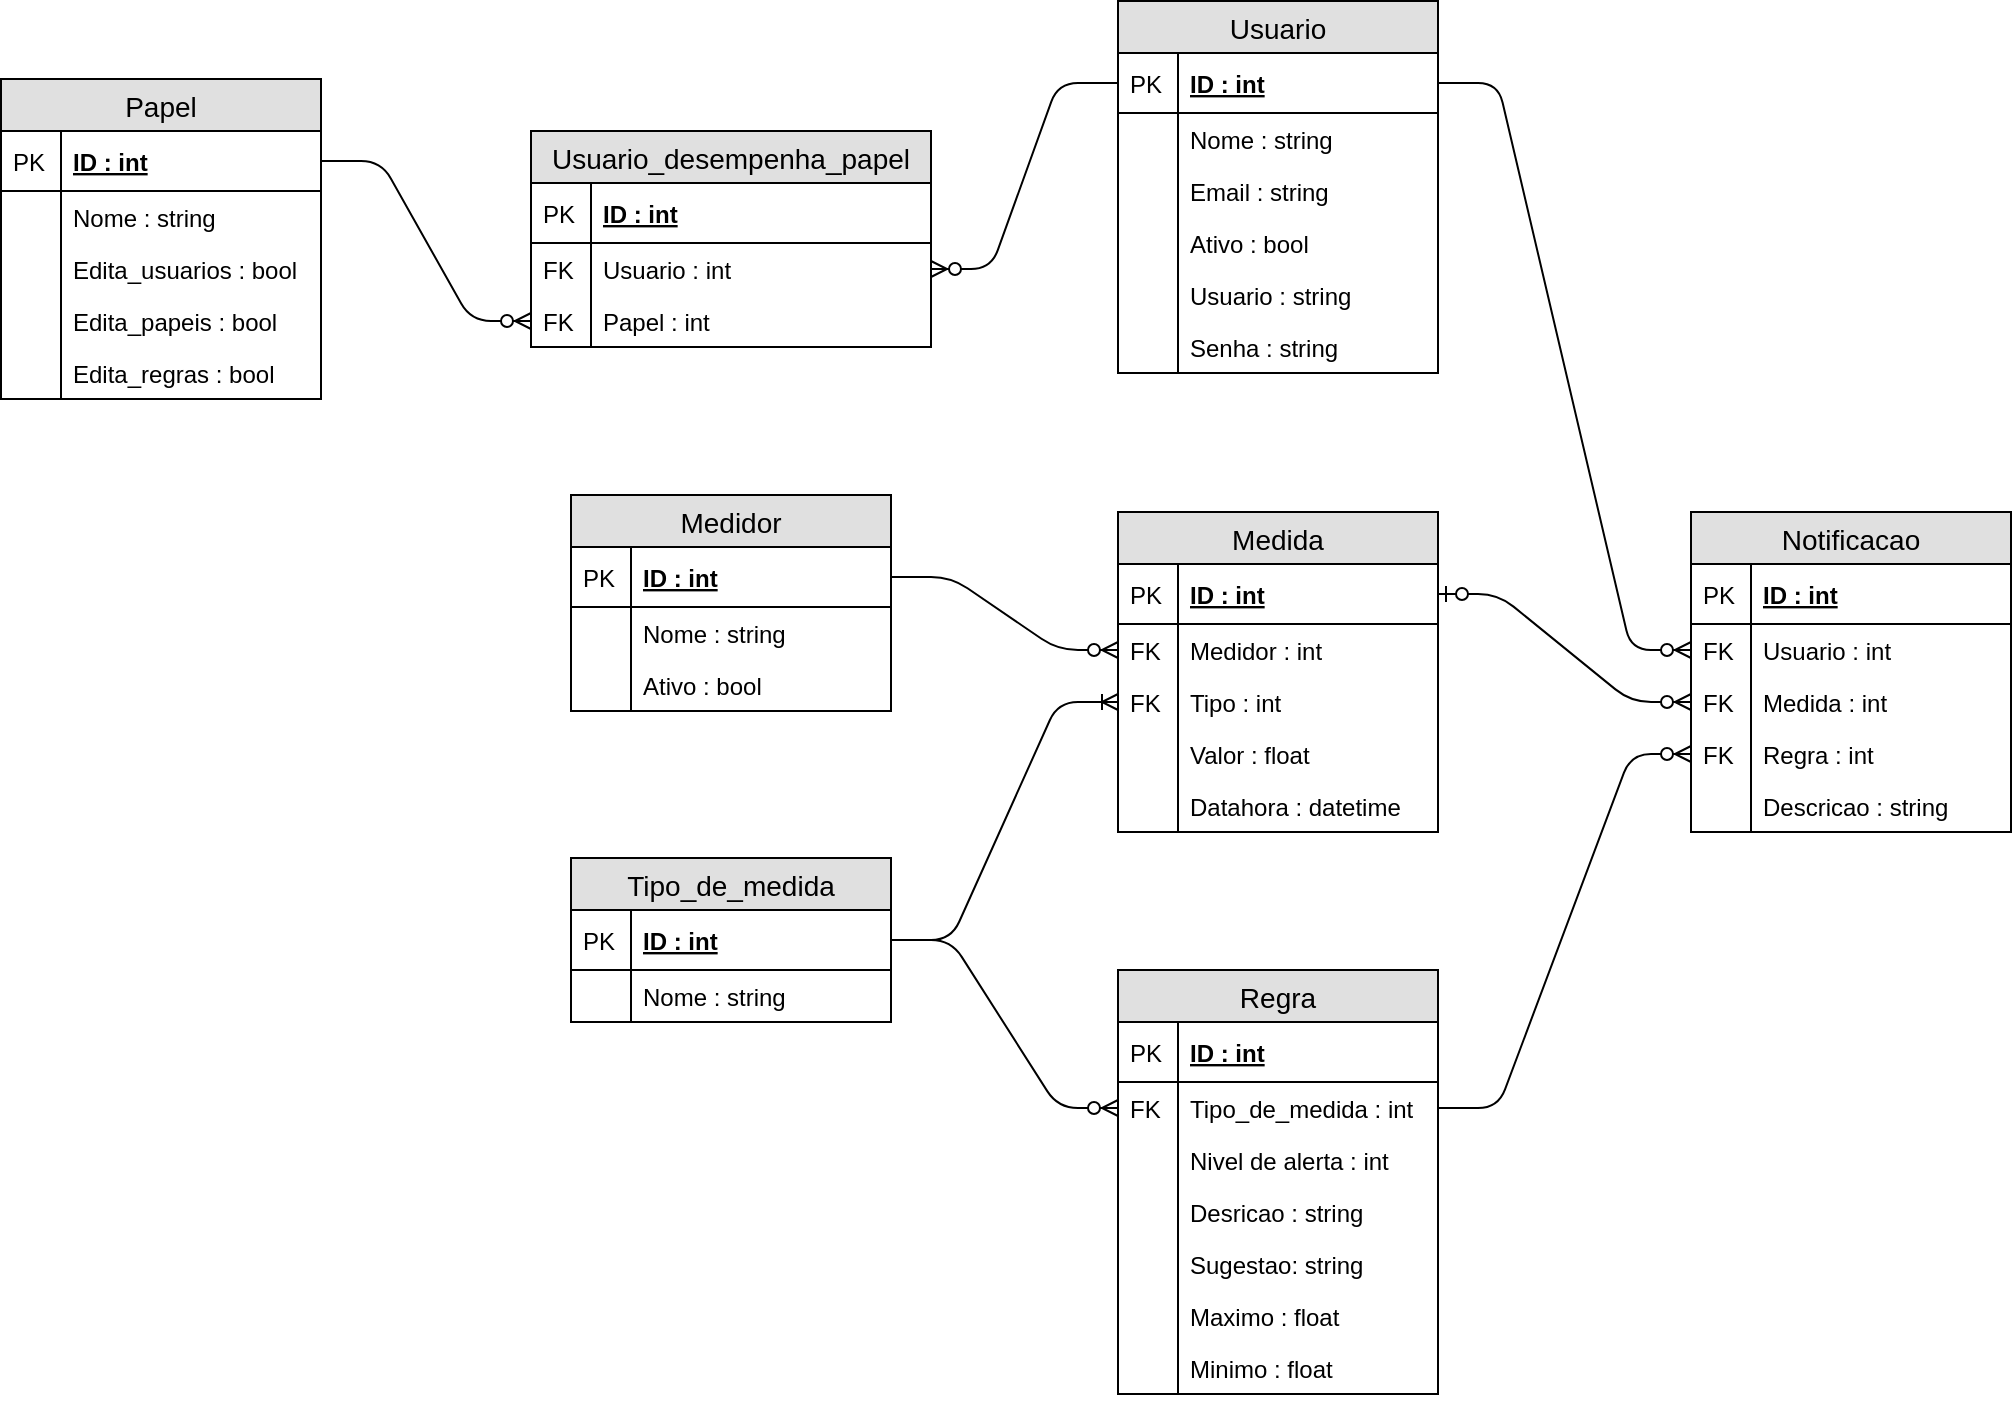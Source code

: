 <mxfile version="12.0.0" type="device" pages="1"><diagram id="R5HWI4KA7TlAZD9n3htq" name="Page-1"><mxGraphModel dx="1451" dy="595" grid="1" gridSize="10" guides="1" tooltips="1" connect="1" arrows="1" fold="1" page="1" pageScale="1" pageWidth="1169" pageHeight="827" math="0" shadow="0"><root><mxCell id="0"/><mxCell id="1" parent="0"/><mxCell id="_QGYTrdK6hALxJTFWJvs-78" value="" style="edgeStyle=entityRelationEdgeStyle;fontSize=12;html=1;endArrow=ERzeroToMany;endFill=1;" parent="1" source="_QGYTrdK6hALxJTFWJvs-45" target="_QGYTrdK6hALxJTFWJvs-71" edge="1"><mxGeometry width="100" height="100" relative="1" as="geometry"><mxPoint x="916" y="711" as="sourcePoint"/><mxPoint x="856" y="581" as="targetPoint"/></mxGeometry></mxCell><mxCell id="_QGYTrdK6hALxJTFWJvs-1" value="Medidor" style="swimlane;fontStyle=0;childLayout=stackLayout;horizontal=1;startSize=26;fillColor=#e0e0e0;horizontalStack=0;resizeParent=1;resizeParentMax=0;resizeLast=0;collapsible=1;marginBottom=0;swimlaneFillColor=#ffffff;align=center;fontSize=14;" parent="1" vertex="1"><mxGeometry x="366.5" y="305.5" width="160" height="108" as="geometry"/></mxCell><mxCell id="_QGYTrdK6hALxJTFWJvs-2" value="ID : int" style="shape=partialRectangle;top=0;left=0;right=0;bottom=1;align=left;verticalAlign=middle;fillColor=none;spacingLeft=34;spacingRight=4;overflow=hidden;rotatable=0;points=[[0,0.5],[1,0.5]];portConstraint=eastwest;dropTarget=0;fontStyle=5;fontSize=12;" parent="_QGYTrdK6hALxJTFWJvs-1" vertex="1"><mxGeometry y="26" width="160" height="30" as="geometry"/></mxCell><mxCell id="_QGYTrdK6hALxJTFWJvs-3" value="PK" style="shape=partialRectangle;top=0;left=0;bottom=0;fillColor=none;align=left;verticalAlign=middle;spacingLeft=4;spacingRight=4;overflow=hidden;rotatable=0;points=[];portConstraint=eastwest;part=1;fontSize=12;" parent="_QGYTrdK6hALxJTFWJvs-2" vertex="1" connectable="0"><mxGeometry width="30" height="30" as="geometry"/></mxCell><mxCell id="_QGYTrdK6hALxJTFWJvs-4" value="Nome : string" style="shape=partialRectangle;top=0;left=0;right=0;bottom=0;align=left;verticalAlign=top;fillColor=none;spacingLeft=34;spacingRight=4;overflow=hidden;rotatable=0;points=[[0,0.5],[1,0.5]];portConstraint=eastwest;dropTarget=0;fontSize=12;" parent="_QGYTrdK6hALxJTFWJvs-1" vertex="1"><mxGeometry y="56" width="160" height="26" as="geometry"/></mxCell><mxCell id="_QGYTrdK6hALxJTFWJvs-5" value="" style="shape=partialRectangle;top=0;left=0;bottom=0;fillColor=none;align=left;verticalAlign=top;spacingLeft=4;spacingRight=4;overflow=hidden;rotatable=0;points=[];portConstraint=eastwest;part=1;fontSize=12;" parent="_QGYTrdK6hALxJTFWJvs-4" vertex="1" connectable="0"><mxGeometry width="30" height="26" as="geometry"/></mxCell><mxCell id="_QGYTrdK6hALxJTFWJvs-6" value="Ativo : bool" style="shape=partialRectangle;top=0;left=0;right=0;bottom=0;align=left;verticalAlign=top;fillColor=none;spacingLeft=34;spacingRight=4;overflow=hidden;rotatable=0;points=[[0,0.5],[1,0.5]];portConstraint=eastwest;dropTarget=0;fontSize=12;" parent="_QGYTrdK6hALxJTFWJvs-1" vertex="1"><mxGeometry y="82" width="160" height="26" as="geometry"/></mxCell><mxCell id="_QGYTrdK6hALxJTFWJvs-7" value="" style="shape=partialRectangle;top=0;left=0;bottom=0;fillColor=none;align=left;verticalAlign=top;spacingLeft=4;spacingRight=4;overflow=hidden;rotatable=0;points=[];portConstraint=eastwest;part=1;fontSize=12;" parent="_QGYTrdK6hALxJTFWJvs-6" vertex="1" connectable="0"><mxGeometry width="30" height="26" as="geometry"/></mxCell><mxCell id="_QGYTrdK6hALxJTFWJvs-16" value="Tipo_de_medida" style="swimlane;fontStyle=0;childLayout=stackLayout;horizontal=1;startSize=26;fillColor=#e0e0e0;horizontalStack=0;resizeParent=1;resizeParentMax=0;resizeLast=0;collapsible=1;marginBottom=0;swimlaneFillColor=#ffffff;align=center;fontSize=14;" parent="1" vertex="1"><mxGeometry x="366.5" y="487" width="160" height="82" as="geometry"/></mxCell><mxCell id="_QGYTrdK6hALxJTFWJvs-17" value="ID : int" style="shape=partialRectangle;top=0;left=0;right=0;bottom=1;align=left;verticalAlign=middle;fillColor=none;spacingLeft=34;spacingRight=4;overflow=hidden;rotatable=0;points=[[0,0.5],[1,0.5]];portConstraint=eastwest;dropTarget=0;fontStyle=5;fontSize=12;" parent="_QGYTrdK6hALxJTFWJvs-16" vertex="1"><mxGeometry y="26" width="160" height="30" as="geometry"/></mxCell><mxCell id="_QGYTrdK6hALxJTFWJvs-18" value="PK" style="shape=partialRectangle;top=0;left=0;bottom=0;fillColor=none;align=left;verticalAlign=middle;spacingLeft=4;spacingRight=4;overflow=hidden;rotatable=0;points=[];portConstraint=eastwest;part=1;fontSize=12;" parent="_QGYTrdK6hALxJTFWJvs-17" vertex="1" connectable="0"><mxGeometry width="30" height="30" as="geometry"/></mxCell><mxCell id="_QGYTrdK6hALxJTFWJvs-19" value="Nome : string" style="shape=partialRectangle;top=0;left=0;right=0;bottom=0;align=left;verticalAlign=top;fillColor=none;spacingLeft=34;spacingRight=4;overflow=hidden;rotatable=0;points=[[0,0.5],[1,0.5]];portConstraint=eastwest;dropTarget=0;fontSize=12;" parent="_QGYTrdK6hALxJTFWJvs-16" vertex="1"><mxGeometry y="56" width="160" height="26" as="geometry"/></mxCell><mxCell id="_QGYTrdK6hALxJTFWJvs-20" value="" style="shape=partialRectangle;top=0;left=0;bottom=0;fillColor=none;align=left;verticalAlign=top;spacingLeft=4;spacingRight=4;overflow=hidden;rotatable=0;points=[];portConstraint=eastwest;part=1;fontSize=12;" parent="_QGYTrdK6hALxJTFWJvs-19" vertex="1" connectable="0"><mxGeometry width="30" height="26" as="geometry"/></mxCell><mxCell id="_QGYTrdK6hALxJTFWJvs-27" value="Medida" style="swimlane;fontStyle=0;childLayout=stackLayout;horizontal=1;startSize=26;fillColor=#e0e0e0;horizontalStack=0;resizeParent=1;resizeParentMax=0;resizeLast=0;collapsible=1;marginBottom=0;swimlaneFillColor=#ffffff;align=center;fontSize=14;" parent="1" vertex="1"><mxGeometry x="640" y="314" width="160" height="160" as="geometry"/></mxCell><mxCell id="_QGYTrdK6hALxJTFWJvs-28" value="ID : int" style="shape=partialRectangle;top=0;left=0;right=0;bottom=1;align=left;verticalAlign=middle;fillColor=none;spacingLeft=34;spacingRight=4;overflow=hidden;rotatable=0;points=[[0,0.5],[1,0.5]];portConstraint=eastwest;dropTarget=0;fontStyle=5;fontSize=12;" parent="_QGYTrdK6hALxJTFWJvs-27" vertex="1"><mxGeometry y="26" width="160" height="30" as="geometry"/></mxCell><mxCell id="_QGYTrdK6hALxJTFWJvs-29" value="PK" style="shape=partialRectangle;top=0;left=0;bottom=0;fillColor=none;align=left;verticalAlign=middle;spacingLeft=4;spacingRight=4;overflow=hidden;rotatable=0;points=[];portConstraint=eastwest;part=1;fontSize=12;" parent="_QGYTrdK6hALxJTFWJvs-28" vertex="1" connectable="0"><mxGeometry width="30" height="30" as="geometry"/></mxCell><mxCell id="_QGYTrdK6hALxJTFWJvs-30" value="Medidor : int" style="shape=partialRectangle;top=0;left=0;right=0;bottom=0;align=left;verticalAlign=top;fillColor=none;spacingLeft=34;spacingRight=4;overflow=hidden;rotatable=0;points=[[0,0.5],[1,0.5]];portConstraint=eastwest;dropTarget=0;fontSize=12;" parent="_QGYTrdK6hALxJTFWJvs-27" vertex="1"><mxGeometry y="56" width="160" height="26" as="geometry"/></mxCell><mxCell id="_QGYTrdK6hALxJTFWJvs-31" value="FK" style="shape=partialRectangle;top=0;left=0;bottom=0;fillColor=none;align=left;verticalAlign=top;spacingLeft=4;spacingRight=4;overflow=hidden;rotatable=0;points=[];portConstraint=eastwest;part=1;fontSize=12;" parent="_QGYTrdK6hALxJTFWJvs-30" vertex="1" connectable="0"><mxGeometry width="30" height="26" as="geometry"/></mxCell><mxCell id="_QGYTrdK6hALxJTFWJvs-32" value="Tipo : int" style="shape=partialRectangle;top=0;left=0;right=0;bottom=0;align=left;verticalAlign=top;fillColor=none;spacingLeft=34;spacingRight=4;overflow=hidden;rotatable=0;points=[[0,0.5],[1,0.5]];portConstraint=eastwest;dropTarget=0;fontSize=12;" parent="_QGYTrdK6hALxJTFWJvs-27" vertex="1"><mxGeometry y="82" width="160" height="26" as="geometry"/></mxCell><mxCell id="_QGYTrdK6hALxJTFWJvs-33" value="FK" style="shape=partialRectangle;top=0;left=0;bottom=0;fillColor=none;align=left;verticalAlign=top;spacingLeft=4;spacingRight=4;overflow=hidden;rotatable=0;points=[];portConstraint=eastwest;part=1;fontSize=12;" parent="_QGYTrdK6hALxJTFWJvs-32" vertex="1" connectable="0"><mxGeometry width="30" height="26" as="geometry"/></mxCell><mxCell id="_QGYTrdK6hALxJTFWJvs-34" value="Valor : float" style="shape=partialRectangle;top=0;left=0;right=0;bottom=0;align=left;verticalAlign=top;fillColor=none;spacingLeft=34;spacingRight=4;overflow=hidden;rotatable=0;points=[[0,0.5],[1,0.5]];portConstraint=eastwest;dropTarget=0;fontSize=12;" parent="_QGYTrdK6hALxJTFWJvs-27" vertex="1"><mxGeometry y="108" width="160" height="26" as="geometry"/></mxCell><mxCell id="_QGYTrdK6hALxJTFWJvs-35" value="" style="shape=partialRectangle;top=0;left=0;bottom=0;fillColor=none;align=left;verticalAlign=top;spacingLeft=4;spacingRight=4;overflow=hidden;rotatable=0;points=[];portConstraint=eastwest;part=1;fontSize=12;" parent="_QGYTrdK6hALxJTFWJvs-34" vertex="1" connectable="0"><mxGeometry width="30" height="26" as="geometry"/></mxCell><mxCell id="_QGYTrdK6hALxJTFWJvs-42" value="Datahora : datetime" style="shape=partialRectangle;top=0;left=0;right=0;bottom=0;align=left;verticalAlign=top;fillColor=none;spacingLeft=34;spacingRight=4;overflow=hidden;rotatable=0;points=[[0,0.5],[1,0.5]];portConstraint=eastwest;dropTarget=0;fontSize=12;" parent="_QGYTrdK6hALxJTFWJvs-27" vertex="1"><mxGeometry y="134" width="160" height="26" as="geometry"/></mxCell><mxCell id="_QGYTrdK6hALxJTFWJvs-43" value="" style="shape=partialRectangle;top=0;left=0;bottom=0;fillColor=none;align=left;verticalAlign=top;spacingLeft=4;spacingRight=4;overflow=hidden;rotatable=0;points=[];portConstraint=eastwest;part=1;fontSize=12;" parent="_QGYTrdK6hALxJTFWJvs-42" vertex="1" connectable="0"><mxGeometry width="30" height="26" as="geometry"/></mxCell><mxCell id="_QGYTrdK6hALxJTFWJvs-38" value="" style="edgeStyle=entityRelationEdgeStyle;fontSize=12;html=1;endArrow=ERzeroToMany;endFill=1;exitX=1;exitY=0.5;exitDx=0;exitDy=0;entryX=0;entryY=0.5;entryDx=0;entryDy=0;" parent="1" source="_QGYTrdK6hALxJTFWJvs-2" target="_QGYTrdK6hALxJTFWJvs-30" edge="1"><mxGeometry width="100" height="100" relative="1" as="geometry"><mxPoint x="366.5" y="633" as="sourcePoint"/><mxPoint x="466.5" y="533" as="targetPoint"/></mxGeometry></mxCell><mxCell id="_QGYTrdK6hALxJTFWJvs-39" value="" style="edgeStyle=entityRelationEdgeStyle;fontSize=12;html=1;endArrow=ERoneToMany;entryX=0;entryY=0.5;entryDx=0;entryDy=0;exitX=1;exitY=0.5;exitDx=0;exitDy=0;" parent="1" source="_QGYTrdK6hALxJTFWJvs-17" target="_QGYTrdK6hALxJTFWJvs-32" edge="1"><mxGeometry width="100" height="100" relative="1" as="geometry"><mxPoint x="366.5" y="653" as="sourcePoint"/><mxPoint x="466.5" y="553" as="targetPoint"/></mxGeometry></mxCell><mxCell id="_QGYTrdK6hALxJTFWJvs-44" value="Usuario" style="swimlane;fontStyle=0;childLayout=stackLayout;horizontal=1;startSize=26;fillColor=#e0e0e0;horizontalStack=0;resizeParent=1;resizeParentMax=0;resizeLast=0;collapsible=1;marginBottom=0;swimlaneFillColor=#ffffff;align=center;fontSize=14;" parent="1" vertex="1"><mxGeometry x="640" y="58.5" width="160" height="186" as="geometry"/></mxCell><mxCell id="_QGYTrdK6hALxJTFWJvs-45" value="ID : int" style="shape=partialRectangle;top=0;left=0;right=0;bottom=1;align=left;verticalAlign=middle;fillColor=none;spacingLeft=34;spacingRight=4;overflow=hidden;rotatable=0;points=[[0,0.5],[1,0.5]];portConstraint=eastwest;dropTarget=0;fontStyle=5;fontSize=12;" parent="_QGYTrdK6hALxJTFWJvs-44" vertex="1"><mxGeometry y="26" width="160" height="30" as="geometry"/></mxCell><mxCell id="_QGYTrdK6hALxJTFWJvs-46" value="PK" style="shape=partialRectangle;top=0;left=0;bottom=0;fillColor=none;align=left;verticalAlign=middle;spacingLeft=4;spacingRight=4;overflow=hidden;rotatable=0;points=[];portConstraint=eastwest;part=1;fontSize=12;" parent="_QGYTrdK6hALxJTFWJvs-45" vertex="1" connectable="0"><mxGeometry width="30" height="30" as="geometry"/></mxCell><mxCell id="_QGYTrdK6hALxJTFWJvs-47" value="Nome : string" style="shape=partialRectangle;top=0;left=0;right=0;bottom=0;align=left;verticalAlign=top;fillColor=none;spacingLeft=34;spacingRight=4;overflow=hidden;rotatable=0;points=[[0,0.5],[1,0.5]];portConstraint=eastwest;dropTarget=0;fontSize=12;" parent="_QGYTrdK6hALxJTFWJvs-44" vertex="1"><mxGeometry y="56" width="160" height="26" as="geometry"/></mxCell><mxCell id="_QGYTrdK6hALxJTFWJvs-48" value="" style="shape=partialRectangle;top=0;left=0;bottom=0;fillColor=none;align=left;verticalAlign=top;spacingLeft=4;spacingRight=4;overflow=hidden;rotatable=0;points=[];portConstraint=eastwest;part=1;fontSize=12;" parent="_QGYTrdK6hALxJTFWJvs-47" vertex="1" connectable="0"><mxGeometry width="30" height="26" as="geometry"/></mxCell><mxCell id="_QGYTrdK6hALxJTFWJvs-49" value="Email : string" style="shape=partialRectangle;top=0;left=0;right=0;bottom=0;align=left;verticalAlign=top;fillColor=none;spacingLeft=34;spacingRight=4;overflow=hidden;rotatable=0;points=[[0,0.5],[1,0.5]];portConstraint=eastwest;dropTarget=0;fontSize=12;" parent="_QGYTrdK6hALxJTFWJvs-44" vertex="1"><mxGeometry y="82" width="160" height="26" as="geometry"/></mxCell><mxCell id="_QGYTrdK6hALxJTFWJvs-50" value="" style="shape=partialRectangle;top=0;left=0;bottom=0;fillColor=none;align=left;verticalAlign=top;spacingLeft=4;spacingRight=4;overflow=hidden;rotatable=0;points=[];portConstraint=eastwest;part=1;fontSize=12;" parent="_QGYTrdK6hALxJTFWJvs-49" vertex="1" connectable="0"><mxGeometry width="30" height="26" as="geometry"/></mxCell><mxCell id="_QGYTrdK6hALxJTFWJvs-51" value="Ativo : bool" style="shape=partialRectangle;top=0;left=0;right=0;bottom=0;align=left;verticalAlign=top;fillColor=none;spacingLeft=34;spacingRight=4;overflow=hidden;rotatable=0;points=[[0,0.5],[1,0.5]];portConstraint=eastwest;dropTarget=0;fontSize=12;" parent="_QGYTrdK6hALxJTFWJvs-44" vertex="1"><mxGeometry y="108" width="160" height="26" as="geometry"/></mxCell><mxCell id="_QGYTrdK6hALxJTFWJvs-52" value="" style="shape=partialRectangle;top=0;left=0;bottom=0;fillColor=none;align=left;verticalAlign=top;spacingLeft=4;spacingRight=4;overflow=hidden;rotatable=0;points=[];portConstraint=eastwest;part=1;fontSize=12;" parent="_QGYTrdK6hALxJTFWJvs-51" vertex="1" connectable="0"><mxGeometry width="30" height="26" as="geometry"/></mxCell><mxCell id="anYqdOraY1a7QX0GeDc4-3" value="Usuario : string" style="shape=partialRectangle;top=0;left=0;right=0;bottom=0;align=left;verticalAlign=top;fillColor=none;spacingLeft=34;spacingRight=4;overflow=hidden;rotatable=0;points=[[0,0.5],[1,0.5]];portConstraint=eastwest;dropTarget=0;fontSize=12;" vertex="1" parent="_QGYTrdK6hALxJTFWJvs-44"><mxGeometry y="134" width="160" height="26" as="geometry"/></mxCell><mxCell id="anYqdOraY1a7QX0GeDc4-4" value="" style="shape=partialRectangle;top=0;left=0;bottom=0;fillColor=none;align=left;verticalAlign=top;spacingLeft=4;spacingRight=4;overflow=hidden;rotatable=0;points=[];portConstraint=eastwest;part=1;fontSize=12;" vertex="1" connectable="0" parent="anYqdOraY1a7QX0GeDc4-3"><mxGeometry width="30" height="26" as="geometry"/></mxCell><mxCell id="anYqdOraY1a7QX0GeDc4-1" value="Senha : string" style="shape=partialRectangle;top=0;left=0;right=0;bottom=0;align=left;verticalAlign=top;fillColor=none;spacingLeft=34;spacingRight=4;overflow=hidden;rotatable=0;points=[[0,0.5],[1,0.5]];portConstraint=eastwest;dropTarget=0;fontSize=12;" vertex="1" parent="_QGYTrdK6hALxJTFWJvs-44"><mxGeometry y="160" width="160" height="26" as="geometry"/></mxCell><mxCell id="anYqdOraY1a7QX0GeDc4-2" value="" style="shape=partialRectangle;top=0;left=0;bottom=0;fillColor=none;align=left;verticalAlign=top;spacingLeft=4;spacingRight=4;overflow=hidden;rotatable=0;points=[];portConstraint=eastwest;part=1;fontSize=12;" vertex="1" connectable="0" parent="anYqdOraY1a7QX0GeDc4-1"><mxGeometry width="30" height="26" as="geometry"/></mxCell><mxCell id="_QGYTrdK6hALxJTFWJvs-55" value="Papel" style="swimlane;fontStyle=0;childLayout=stackLayout;horizontal=1;startSize=26;fillColor=#e0e0e0;horizontalStack=0;resizeParent=1;resizeParentMax=0;resizeLast=0;collapsible=1;marginBottom=0;swimlaneFillColor=#ffffff;align=center;fontSize=14;" parent="1" vertex="1"><mxGeometry x="81.5" y="97.5" width="160" height="160" as="geometry"/></mxCell><mxCell id="_QGYTrdK6hALxJTFWJvs-56" value="ID : int" style="shape=partialRectangle;top=0;left=0;right=0;bottom=1;align=left;verticalAlign=middle;fillColor=none;spacingLeft=34;spacingRight=4;overflow=hidden;rotatable=0;points=[[0,0.5],[1,0.5]];portConstraint=eastwest;dropTarget=0;fontStyle=5;fontSize=12;" parent="_QGYTrdK6hALxJTFWJvs-55" vertex="1"><mxGeometry y="26" width="160" height="30" as="geometry"/></mxCell><mxCell id="_QGYTrdK6hALxJTFWJvs-57" value="PK" style="shape=partialRectangle;top=0;left=0;bottom=0;fillColor=none;align=left;verticalAlign=middle;spacingLeft=4;spacingRight=4;overflow=hidden;rotatable=0;points=[];portConstraint=eastwest;part=1;fontSize=12;" parent="_QGYTrdK6hALxJTFWJvs-56" vertex="1" connectable="0"><mxGeometry width="30" height="30" as="geometry"/></mxCell><mxCell id="_QGYTrdK6hALxJTFWJvs-58" value="Nome : string" style="shape=partialRectangle;top=0;left=0;right=0;bottom=0;align=left;verticalAlign=top;fillColor=none;spacingLeft=34;spacingRight=4;overflow=hidden;rotatable=0;points=[[0,0.5],[1,0.5]];portConstraint=eastwest;dropTarget=0;fontSize=12;" parent="_QGYTrdK6hALxJTFWJvs-55" vertex="1"><mxGeometry y="56" width="160" height="26" as="geometry"/></mxCell><mxCell id="_QGYTrdK6hALxJTFWJvs-59" value="" style="shape=partialRectangle;top=0;left=0;bottom=0;fillColor=none;align=left;verticalAlign=top;spacingLeft=4;spacingRight=4;overflow=hidden;rotatable=0;points=[];portConstraint=eastwest;part=1;fontSize=12;" parent="_QGYTrdK6hALxJTFWJvs-58" vertex="1" connectable="0"><mxGeometry width="30" height="26" as="geometry"/></mxCell><mxCell id="_QGYTrdK6hALxJTFWJvs-101" value="Edita_usuarios : bool" style="shape=partialRectangle;top=0;left=0;right=0;bottom=0;align=left;verticalAlign=top;fillColor=none;spacingLeft=34;spacingRight=4;overflow=hidden;rotatable=0;points=[[0,0.5],[1,0.5]];portConstraint=eastwest;dropTarget=0;fontSize=12;" parent="_QGYTrdK6hALxJTFWJvs-55" vertex="1"><mxGeometry y="82" width="160" height="26" as="geometry"/></mxCell><mxCell id="_QGYTrdK6hALxJTFWJvs-102" value="" style="shape=partialRectangle;top=0;left=0;bottom=0;fillColor=none;align=left;verticalAlign=top;spacingLeft=4;spacingRight=4;overflow=hidden;rotatable=0;points=[];portConstraint=eastwest;part=1;fontSize=12;" parent="_QGYTrdK6hALxJTFWJvs-101" vertex="1" connectable="0"><mxGeometry width="30" height="26" as="geometry"/></mxCell><mxCell id="_QGYTrdK6hALxJTFWJvs-105" value="Edita_papeis : bool" style="shape=partialRectangle;top=0;left=0;right=0;bottom=0;align=left;verticalAlign=top;fillColor=none;spacingLeft=34;spacingRight=4;overflow=hidden;rotatable=0;points=[[0,0.5],[1,0.5]];portConstraint=eastwest;dropTarget=0;fontSize=12;" parent="_QGYTrdK6hALxJTFWJvs-55" vertex="1"><mxGeometry y="108" width="160" height="26" as="geometry"/></mxCell><mxCell id="_QGYTrdK6hALxJTFWJvs-106" value="" style="shape=partialRectangle;top=0;left=0;bottom=0;fillColor=none;align=left;verticalAlign=top;spacingLeft=4;spacingRight=4;overflow=hidden;rotatable=0;points=[];portConstraint=eastwest;part=1;fontSize=12;" parent="_QGYTrdK6hALxJTFWJvs-105" vertex="1" connectable="0"><mxGeometry width="30" height="26" as="geometry"/></mxCell><mxCell id="_QGYTrdK6hALxJTFWJvs-107" value="Edita_regras : bool" style="shape=partialRectangle;top=0;left=0;right=0;bottom=0;align=left;verticalAlign=top;fillColor=none;spacingLeft=34;spacingRight=4;overflow=hidden;rotatable=0;points=[[0,0.5],[1,0.5]];portConstraint=eastwest;dropTarget=0;fontSize=12;" parent="_QGYTrdK6hALxJTFWJvs-55" vertex="1"><mxGeometry y="134" width="160" height="26" as="geometry"/></mxCell><mxCell id="_QGYTrdK6hALxJTFWJvs-108" value="" style="shape=partialRectangle;top=0;left=0;bottom=0;fillColor=none;align=left;verticalAlign=top;spacingLeft=4;spacingRight=4;overflow=hidden;rotatable=0;points=[];portConstraint=eastwest;part=1;fontSize=12;" parent="_QGYTrdK6hALxJTFWJvs-107" vertex="1" connectable="0"><mxGeometry width="30" height="26" as="geometry"/></mxCell><mxCell id="_QGYTrdK6hALxJTFWJvs-66" value="Usuario_desempenha_papel" style="swimlane;fontStyle=0;childLayout=stackLayout;horizontal=1;startSize=26;fillColor=#e0e0e0;horizontalStack=0;resizeParent=1;resizeParentMax=0;resizeLast=0;collapsible=1;marginBottom=0;swimlaneFillColor=#ffffff;align=center;fontSize=14;" parent="1" vertex="1"><mxGeometry x="346.5" y="123.5" width="200" height="108" as="geometry"/></mxCell><mxCell id="_QGYTrdK6hALxJTFWJvs-67" value="ID : int" style="shape=partialRectangle;top=0;left=0;right=0;bottom=1;align=left;verticalAlign=middle;fillColor=none;spacingLeft=34;spacingRight=4;overflow=hidden;rotatable=0;points=[[0,0.5],[1,0.5]];portConstraint=eastwest;dropTarget=0;fontStyle=5;fontSize=12;" parent="_QGYTrdK6hALxJTFWJvs-66" vertex="1"><mxGeometry y="26" width="200" height="30" as="geometry"/></mxCell><mxCell id="_QGYTrdK6hALxJTFWJvs-68" value="PK" style="shape=partialRectangle;top=0;left=0;bottom=0;fillColor=none;align=left;verticalAlign=middle;spacingLeft=4;spacingRight=4;overflow=hidden;rotatable=0;points=[];portConstraint=eastwest;part=1;fontSize=12;" parent="_QGYTrdK6hALxJTFWJvs-67" vertex="1" connectable="0"><mxGeometry width="30" height="30" as="geometry"/></mxCell><mxCell id="_QGYTrdK6hALxJTFWJvs-71" value="Usuario : int" style="shape=partialRectangle;top=0;left=0;right=0;bottom=0;align=left;verticalAlign=top;fillColor=none;spacingLeft=34;spacingRight=4;overflow=hidden;rotatable=0;points=[[0,0.5],[1,0.5]];portConstraint=eastwest;dropTarget=0;fontSize=12;" parent="_QGYTrdK6hALxJTFWJvs-66" vertex="1"><mxGeometry y="56" width="200" height="26" as="geometry"/></mxCell><mxCell id="_QGYTrdK6hALxJTFWJvs-72" value="FK" style="shape=partialRectangle;top=0;left=0;bottom=0;fillColor=none;align=left;verticalAlign=top;spacingLeft=4;spacingRight=4;overflow=hidden;rotatable=0;points=[];portConstraint=eastwest;part=1;fontSize=12;" parent="_QGYTrdK6hALxJTFWJvs-71" vertex="1" connectable="0"><mxGeometry width="30" height="26" as="geometry"/></mxCell><mxCell id="_QGYTrdK6hALxJTFWJvs-69" value="Papel : int" style="shape=partialRectangle;top=0;left=0;right=0;bottom=0;align=left;verticalAlign=top;fillColor=none;spacingLeft=34;spacingRight=4;overflow=hidden;rotatable=0;points=[[0,0.5],[1,0.5]];portConstraint=eastwest;dropTarget=0;fontSize=12;" parent="_QGYTrdK6hALxJTFWJvs-66" vertex="1"><mxGeometry y="82" width="200" height="26" as="geometry"/></mxCell><mxCell id="_QGYTrdK6hALxJTFWJvs-70" value="FK" style="shape=partialRectangle;top=0;left=0;bottom=0;fillColor=none;align=left;verticalAlign=top;spacingLeft=4;spacingRight=4;overflow=hidden;rotatable=0;points=[];portConstraint=eastwest;part=1;fontSize=12;" parent="_QGYTrdK6hALxJTFWJvs-69" vertex="1" connectable="0"><mxGeometry width="30" height="26" as="geometry"/></mxCell><mxCell id="_QGYTrdK6hALxJTFWJvs-80" value="" style="edgeStyle=entityRelationEdgeStyle;fontSize=12;html=1;endArrow=ERzeroToMany;endFill=1;" parent="1" source="_QGYTrdK6hALxJTFWJvs-56" target="_QGYTrdK6hALxJTFWJvs-69" edge="1"><mxGeometry width="100" height="100" relative="1" as="geometry"><mxPoint x="256" y="771" as="sourcePoint"/><mxPoint x="356" y="671" as="targetPoint"/></mxGeometry></mxCell><mxCell id="_QGYTrdK6hALxJTFWJvs-87" value="Notificacao" style="swimlane;fontStyle=0;childLayout=stackLayout;horizontal=1;startSize=26;fillColor=#e0e0e0;horizontalStack=0;resizeParent=1;resizeParentMax=0;resizeLast=0;collapsible=1;marginBottom=0;swimlaneFillColor=#ffffff;align=center;fontSize=14;" parent="1" vertex="1"><mxGeometry x="926.5" y="314" width="160" height="160" as="geometry"/></mxCell><mxCell id="_QGYTrdK6hALxJTFWJvs-88" value="ID : int" style="shape=partialRectangle;top=0;left=0;right=0;bottom=1;align=left;verticalAlign=middle;fillColor=none;spacingLeft=34;spacingRight=4;overflow=hidden;rotatable=0;points=[[0,0.5],[1,0.5]];portConstraint=eastwest;dropTarget=0;fontStyle=5;fontSize=12;" parent="_QGYTrdK6hALxJTFWJvs-87" vertex="1"><mxGeometry y="26" width="160" height="30" as="geometry"/></mxCell><mxCell id="_QGYTrdK6hALxJTFWJvs-89" value="PK" style="shape=partialRectangle;top=0;left=0;bottom=0;fillColor=none;align=left;verticalAlign=middle;spacingLeft=4;spacingRight=4;overflow=hidden;rotatable=0;points=[];portConstraint=eastwest;part=1;fontSize=12;" parent="_QGYTrdK6hALxJTFWJvs-88" vertex="1" connectable="0"><mxGeometry width="30" height="30" as="geometry"/></mxCell><mxCell id="_QGYTrdK6hALxJTFWJvs-90" value="Usuario : int" style="shape=partialRectangle;top=0;left=0;right=0;bottom=0;align=left;verticalAlign=top;fillColor=none;spacingLeft=34;spacingRight=4;overflow=hidden;rotatable=0;points=[[0,0.5],[1,0.5]];portConstraint=eastwest;dropTarget=0;fontSize=12;" parent="_QGYTrdK6hALxJTFWJvs-87" vertex="1"><mxGeometry y="56" width="160" height="26" as="geometry"/></mxCell><mxCell id="_QGYTrdK6hALxJTFWJvs-91" value="FK" style="shape=partialRectangle;top=0;left=0;bottom=0;fillColor=none;align=left;verticalAlign=top;spacingLeft=4;spacingRight=4;overflow=hidden;rotatable=0;points=[];portConstraint=eastwest;part=1;fontSize=12;" parent="_QGYTrdK6hALxJTFWJvs-90" vertex="1" connectable="0"><mxGeometry width="30" height="26" as="geometry"/></mxCell><mxCell id="_QGYTrdK6hALxJTFWJvs-92" value="Medida : int" style="shape=partialRectangle;top=0;left=0;right=0;bottom=0;align=left;verticalAlign=top;fillColor=none;spacingLeft=34;spacingRight=4;overflow=hidden;rotatable=0;points=[[0,0.5],[1,0.5]];portConstraint=eastwest;dropTarget=0;fontSize=12;" parent="_QGYTrdK6hALxJTFWJvs-87" vertex="1"><mxGeometry y="82" width="160" height="26" as="geometry"/></mxCell><mxCell id="_QGYTrdK6hALxJTFWJvs-93" value="FK" style="shape=partialRectangle;top=0;left=0;bottom=0;fillColor=none;align=left;verticalAlign=top;spacingLeft=4;spacingRight=4;overflow=hidden;rotatable=0;points=[];portConstraint=eastwest;part=1;fontSize=12;" parent="_QGYTrdK6hALxJTFWJvs-92" vertex="1" connectable="0"><mxGeometry width="30" height="26" as="geometry"/></mxCell><mxCell id="_QGYTrdK6hALxJTFWJvs-94" value="Regra : int" style="shape=partialRectangle;top=0;left=0;right=0;bottom=0;align=left;verticalAlign=top;fillColor=none;spacingLeft=34;spacingRight=4;overflow=hidden;rotatable=0;points=[[0,0.5],[1,0.5]];portConstraint=eastwest;dropTarget=0;fontSize=12;" parent="_QGYTrdK6hALxJTFWJvs-87" vertex="1"><mxGeometry y="108" width="160" height="26" as="geometry"/></mxCell><mxCell id="_QGYTrdK6hALxJTFWJvs-95" value="FK" style="shape=partialRectangle;top=0;left=0;bottom=0;fillColor=none;align=left;verticalAlign=top;spacingLeft=4;spacingRight=4;overflow=hidden;rotatable=0;points=[];portConstraint=eastwest;part=1;fontSize=12;" parent="_QGYTrdK6hALxJTFWJvs-94" vertex="1" connectable="0"><mxGeometry width="30" height="26" as="geometry"/></mxCell><mxCell id="_QGYTrdK6hALxJTFWJvs-120" value="Descricao : string" style="shape=partialRectangle;top=0;left=0;right=0;bottom=0;align=left;verticalAlign=top;fillColor=none;spacingLeft=34;spacingRight=4;overflow=hidden;rotatable=0;points=[[0,0.5],[1,0.5]];portConstraint=eastwest;dropTarget=0;fontSize=12;" parent="_QGYTrdK6hALxJTFWJvs-87" vertex="1"><mxGeometry y="134" width="160" height="26" as="geometry"/></mxCell><mxCell id="_QGYTrdK6hALxJTFWJvs-121" value="" style="shape=partialRectangle;top=0;left=0;bottom=0;fillColor=none;align=left;verticalAlign=top;spacingLeft=4;spacingRight=4;overflow=hidden;rotatable=0;points=[];portConstraint=eastwest;part=1;fontSize=12;" parent="_QGYTrdK6hALxJTFWJvs-120" vertex="1" connectable="0"><mxGeometry width="30" height="26" as="geometry"/></mxCell><mxCell id="_QGYTrdK6hALxJTFWJvs-98" value="" style="edgeStyle=entityRelationEdgeStyle;fontSize=12;html=1;endArrow=ERzeroToMany;endFill=1;" parent="1" source="_QGYTrdK6hALxJTFWJvs-45" target="_QGYTrdK6hALxJTFWJvs-90" edge="1"><mxGeometry width="100" height="100" relative="1" as="geometry"><mxPoint x="226.5" y="744.5" as="sourcePoint"/><mxPoint x="326.5" y="644.5" as="targetPoint"/></mxGeometry></mxCell><mxCell id="_QGYTrdK6hALxJTFWJvs-100" value="" style="edgeStyle=entityRelationEdgeStyle;fontSize=12;html=1;endArrow=ERzeroToMany;startArrow=ERzeroToOne;" parent="1" source="_QGYTrdK6hALxJTFWJvs-28" target="_QGYTrdK6hALxJTFWJvs-92" edge="1"><mxGeometry width="100" height="100" relative="1" as="geometry"><mxPoint x="76.5" y="744.5" as="sourcePoint"/><mxPoint x="176.5" y="644.5" as="targetPoint"/></mxGeometry></mxCell><mxCell id="_QGYTrdK6hALxJTFWJvs-123" value="Regra" style="swimlane;fontStyle=0;childLayout=stackLayout;horizontal=1;startSize=26;fillColor=#e0e0e0;horizontalStack=0;resizeParent=1;resizeParentMax=0;resizeLast=0;collapsible=1;marginBottom=0;swimlaneFillColor=#ffffff;align=center;fontSize=14;" parent="1" vertex="1"><mxGeometry x="640" y="543" width="160" height="212" as="geometry"/></mxCell><mxCell id="_QGYTrdK6hALxJTFWJvs-124" value="ID : int" style="shape=partialRectangle;top=0;left=0;right=0;bottom=1;align=left;verticalAlign=middle;fillColor=none;spacingLeft=34;spacingRight=4;overflow=hidden;rotatable=0;points=[[0,0.5],[1,0.5]];portConstraint=eastwest;dropTarget=0;fontStyle=5;fontSize=12;" parent="_QGYTrdK6hALxJTFWJvs-123" vertex="1"><mxGeometry y="26" width="160" height="30" as="geometry"/></mxCell><mxCell id="_QGYTrdK6hALxJTFWJvs-125" value="PK" style="shape=partialRectangle;top=0;left=0;bottom=0;fillColor=none;align=left;verticalAlign=middle;spacingLeft=4;spacingRight=4;overflow=hidden;rotatable=0;points=[];portConstraint=eastwest;part=1;fontSize=12;" parent="_QGYTrdK6hALxJTFWJvs-124" vertex="1" connectable="0"><mxGeometry width="30" height="30" as="geometry"/></mxCell><mxCell id="_QGYTrdK6hALxJTFWJvs-139" value="Tipo_de_medida : int" style="shape=partialRectangle;top=0;left=0;right=0;bottom=0;align=left;verticalAlign=top;fillColor=none;spacingLeft=34;spacingRight=4;overflow=hidden;rotatable=0;points=[[0,0.5],[1,0.5]];portConstraint=eastwest;dropTarget=0;fontSize=12;" parent="_QGYTrdK6hALxJTFWJvs-123" vertex="1"><mxGeometry y="56" width="160" height="26" as="geometry"/></mxCell><mxCell id="_QGYTrdK6hALxJTFWJvs-140" value="FK" style="shape=partialRectangle;top=0;left=0;bottom=0;fillColor=none;align=left;verticalAlign=top;spacingLeft=4;spacingRight=4;overflow=hidden;rotatable=0;points=[];portConstraint=eastwest;part=1;fontSize=12;" parent="_QGYTrdK6hALxJTFWJvs-139" vertex="1" connectable="0"><mxGeometry width="30" height="26" as="geometry"/></mxCell><mxCell id="_QGYTrdK6hALxJTFWJvs-143" value="Nivel de alerta : int" style="shape=partialRectangle;top=0;left=0;right=0;bottom=0;align=left;verticalAlign=top;fillColor=none;spacingLeft=34;spacingRight=4;overflow=hidden;rotatable=0;points=[[0,0.5],[1,0.5]];portConstraint=eastwest;dropTarget=0;fontSize=12;" parent="_QGYTrdK6hALxJTFWJvs-123" vertex="1"><mxGeometry y="82" width="160" height="26" as="geometry"/></mxCell><mxCell id="_QGYTrdK6hALxJTFWJvs-144" value="" style="shape=partialRectangle;top=0;left=0;bottom=0;fillColor=none;align=left;verticalAlign=top;spacingLeft=4;spacingRight=4;overflow=hidden;rotatable=0;points=[];portConstraint=eastwest;part=1;fontSize=12;" parent="_QGYTrdK6hALxJTFWJvs-143" vertex="1" connectable="0"><mxGeometry width="30" height="26" as="geometry"/></mxCell><mxCell id="_QGYTrdK6hALxJTFWJvs-137" value="Desricao : string" style="shape=partialRectangle;top=0;left=0;right=0;bottom=0;align=left;verticalAlign=top;fillColor=none;spacingLeft=34;spacingRight=4;overflow=hidden;rotatable=0;points=[[0,0.5],[1,0.5]];portConstraint=eastwest;dropTarget=0;fontSize=12;" parent="_QGYTrdK6hALxJTFWJvs-123" vertex="1"><mxGeometry y="108" width="160" height="26" as="geometry"/></mxCell><mxCell id="_QGYTrdK6hALxJTFWJvs-138" value="" style="shape=partialRectangle;top=0;left=0;bottom=0;fillColor=none;align=left;verticalAlign=top;spacingLeft=4;spacingRight=4;overflow=hidden;rotatable=0;points=[];portConstraint=eastwest;part=1;fontSize=12;" parent="_QGYTrdK6hALxJTFWJvs-137" vertex="1" connectable="0"><mxGeometry width="30" height="26" as="geometry"/></mxCell><mxCell id="anYqdOraY1a7QX0GeDc4-5" value="Sugestao: string" style="shape=partialRectangle;top=0;left=0;right=0;bottom=0;align=left;verticalAlign=top;fillColor=none;spacingLeft=34;spacingRight=4;overflow=hidden;rotatable=0;points=[[0,0.5],[1,0.5]];portConstraint=eastwest;dropTarget=0;fontSize=12;" vertex="1" parent="_QGYTrdK6hALxJTFWJvs-123"><mxGeometry y="134" width="160" height="26" as="geometry"/></mxCell><mxCell id="anYqdOraY1a7QX0GeDc4-6" value="" style="shape=partialRectangle;top=0;left=0;bottom=0;fillColor=none;align=left;verticalAlign=top;spacingLeft=4;spacingRight=4;overflow=hidden;rotatable=0;points=[];portConstraint=eastwest;part=1;fontSize=12;" vertex="1" connectable="0" parent="anYqdOraY1a7QX0GeDc4-5"><mxGeometry width="30" height="26" as="geometry"/></mxCell><mxCell id="_QGYTrdK6hALxJTFWJvs-126" value="Maximo : float" style="shape=partialRectangle;top=0;left=0;right=0;bottom=0;align=left;verticalAlign=top;fillColor=none;spacingLeft=34;spacingRight=4;overflow=hidden;rotatable=0;points=[[0,0.5],[1,0.5]];portConstraint=eastwest;dropTarget=0;fontSize=12;" parent="_QGYTrdK6hALxJTFWJvs-123" vertex="1"><mxGeometry y="160" width="160" height="26" as="geometry"/></mxCell><mxCell id="_QGYTrdK6hALxJTFWJvs-127" value="" style="shape=partialRectangle;top=0;left=0;bottom=0;fillColor=none;align=left;verticalAlign=top;spacingLeft=4;spacingRight=4;overflow=hidden;rotatable=0;points=[];portConstraint=eastwest;part=1;fontSize=12;" parent="_QGYTrdK6hALxJTFWJvs-126" vertex="1" connectable="0"><mxGeometry width="30" height="26" as="geometry"/></mxCell><mxCell id="_QGYTrdK6hALxJTFWJvs-128" value="Minimo : float" style="shape=partialRectangle;top=0;left=0;right=0;bottom=0;align=left;verticalAlign=top;fillColor=none;spacingLeft=34;spacingRight=4;overflow=hidden;rotatable=0;points=[[0,0.5],[1,0.5]];portConstraint=eastwest;dropTarget=0;fontSize=12;" parent="_QGYTrdK6hALxJTFWJvs-123" vertex="1"><mxGeometry y="186" width="160" height="26" as="geometry"/></mxCell><mxCell id="_QGYTrdK6hALxJTFWJvs-129" value="" style="shape=partialRectangle;top=0;left=0;bottom=0;fillColor=none;align=left;verticalAlign=top;spacingLeft=4;spacingRight=4;overflow=hidden;rotatable=0;points=[];portConstraint=eastwest;part=1;fontSize=12;" parent="_QGYTrdK6hALxJTFWJvs-128" vertex="1" connectable="0"><mxGeometry width="30" height="26" as="geometry"/></mxCell><mxCell id="_QGYTrdK6hALxJTFWJvs-141" value="" style="edgeStyle=entityRelationEdgeStyle;fontSize=12;html=1;endArrow=ERzeroToMany;endFill=1;" parent="1" source="_QGYTrdK6hALxJTFWJvs-17" target="_QGYTrdK6hALxJTFWJvs-139" edge="1"><mxGeometry width="100" height="100" relative="1" as="geometry"><mxPoint x="86.5" y="824.5" as="sourcePoint"/><mxPoint x="186.5" y="724.5" as="targetPoint"/></mxGeometry></mxCell><mxCell id="_QGYTrdK6hALxJTFWJvs-142" value="" style="edgeStyle=entityRelationEdgeStyle;fontSize=12;html=1;endArrow=ERzeroToMany;endFill=1;" parent="1" source="_QGYTrdK6hALxJTFWJvs-139" target="_QGYTrdK6hALxJTFWJvs-94" edge="1"><mxGeometry width="100" height="100" relative="1" as="geometry"><mxPoint x="86.5" y="824.5" as="sourcePoint"/><mxPoint x="186.5" y="724.5" as="targetPoint"/></mxGeometry></mxCell></root></mxGraphModel></diagram></mxfile>